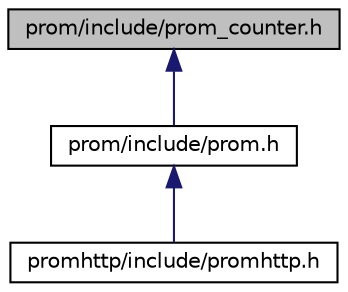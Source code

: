 digraph "prom/include/prom_counter.h"
{
  edge [fontname="Helvetica",fontsize="10",labelfontname="Helvetica",labelfontsize="10"];
  node [fontname="Helvetica",fontsize="10",shape=record];
  Node6 [label="prom/include/prom_counter.h",height=0.2,width=0.4,color="black", fillcolor="grey75", style="filled", fontcolor="black"];
  Node6 -> Node7 [dir="back",color="midnightblue",fontsize="10",style="solid",fontname="Helvetica"];
  Node7 [label="prom/include/prom.h",height=0.2,width=0.4,color="black", fillcolor="white", style="filled",URL="$prom_8h.html",tooltip="Include prom.h to include the entire public API. "];
  Node7 -> Node8 [dir="back",color="midnightblue",fontsize="10",style="solid",fontname="Helvetica"];
  Node8 [label="promhttp/include/promhttp.h",height=0.2,width=0.4,color="black", fillcolor="white", style="filled",URL="$promhttp_8h.html",tooltip="Provides a HTTP endpoint for metric exposition References: "];
}

